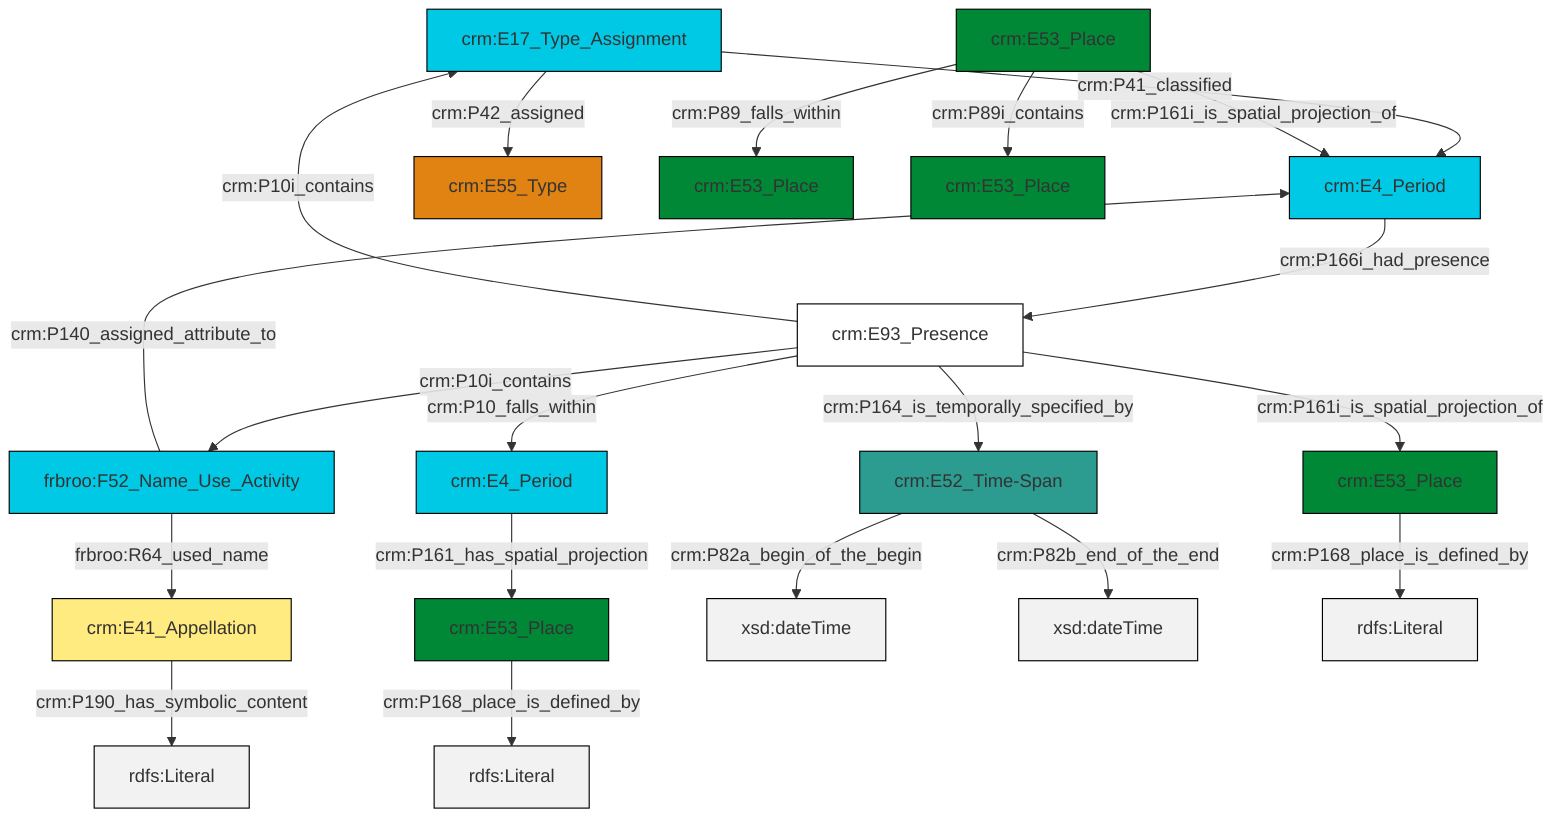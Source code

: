 graph TD
classDef Literal fill:#f2f2f2,stroke:#000000;
classDef CRM_Entity fill:#FFFFFF,stroke:#000000;
classDef Temporal_Entity fill:#00C9E6, stroke:#000000;
classDef Type fill:#E18312, stroke:#000000;
classDef Time-Span fill:#2C9C91, stroke:#000000;
classDef Appellation fill:#FFEB7F, stroke:#000000;
classDef Place fill:#008836, stroke:#000000;
classDef Persistent_Item fill:#B266B2, stroke:#000000;
classDef Conceptual_Object fill:#FFD700, stroke:#000000;
classDef Physical_Thing fill:#D2B48C, stroke:#000000;
classDef Actor fill:#f58aad, stroke:#000000;
classDef PC_Classes fill:#4ce600, stroke:#000000;
classDef Multi fill:#cccccc,stroke:#000000;

2["crm:E17_Type_Assignment"]:::Temporal_Entity -->|crm:P41_classified| 3["crm:E4_Period"]:::Temporal_Entity
4["crm:E93_Presence"]:::CRM_Entity -->|crm:P10i_contains| 2["crm:E17_Type_Assignment"]:::Temporal_Entity
4["crm:E93_Presence"]:::CRM_Entity -->|crm:P10i_contains| 5["frbroo:F52_Name_Use_Activity"]:::Temporal_Entity
6["crm:E53_Place"]:::Place -->|crm:P161i_is_spatial_projection_of| 3["crm:E4_Period"]:::Temporal_Entity
7["crm:E4_Period"]:::Temporal_Entity -->|crm:P161_has_spatial_projection| 8["crm:E53_Place"]:::Place
2["crm:E17_Type_Assignment"]:::Temporal_Entity -->|crm:P42_assigned| 10["crm:E55_Type"]:::Type
5["frbroo:F52_Name_Use_Activity"]:::Temporal_Entity -->|frbroo:R64_used_name| 0["crm:E41_Appellation"]:::Appellation
14["crm:E52_Time-Span"]:::Time-Span -->|crm:P82a_begin_of_the_begin| 15[xsd:dateTime]:::Literal
14["crm:E52_Time-Span"]:::Time-Span -->|crm:P82b_end_of_the_end| 16[xsd:dateTime]:::Literal
5["frbroo:F52_Name_Use_Activity"]:::Temporal_Entity -->|crm:P140_assigned_attribute_to| 3["crm:E4_Period"]:::Temporal_Entity
4["crm:E93_Presence"]:::CRM_Entity -->|crm:P161i_is_spatial_projection_of| 17["crm:E53_Place"]:::Place
4["crm:E93_Presence"]:::CRM_Entity -->|crm:P164_is_temporally_specified_by| 14["crm:E52_Time-Span"]:::Time-Span
6["crm:E53_Place"]:::Place -->|crm:P89_falls_within| 19["crm:E53_Place"]:::Place
4["crm:E93_Presence"]:::CRM_Entity -->|crm:P10_falls_within| 7["crm:E4_Period"]:::Temporal_Entity
6["crm:E53_Place"]:::Place -->|crm:P89i_contains| 20["crm:E53_Place"]:::Place
17["crm:E53_Place"]:::Place -->|crm:P168_place_is_defined_by| 22[rdfs:Literal]:::Literal
3["crm:E4_Period"]:::Temporal_Entity -->|crm:P166i_had_presence| 4["crm:E93_Presence"]:::CRM_Entity
0["crm:E41_Appellation"]:::Appellation -->|crm:P190_has_symbolic_content| 28[rdfs:Literal]:::Literal
8["crm:E53_Place"]:::Place -->|crm:P168_place_is_defined_by| 29[rdfs:Literal]:::Literal